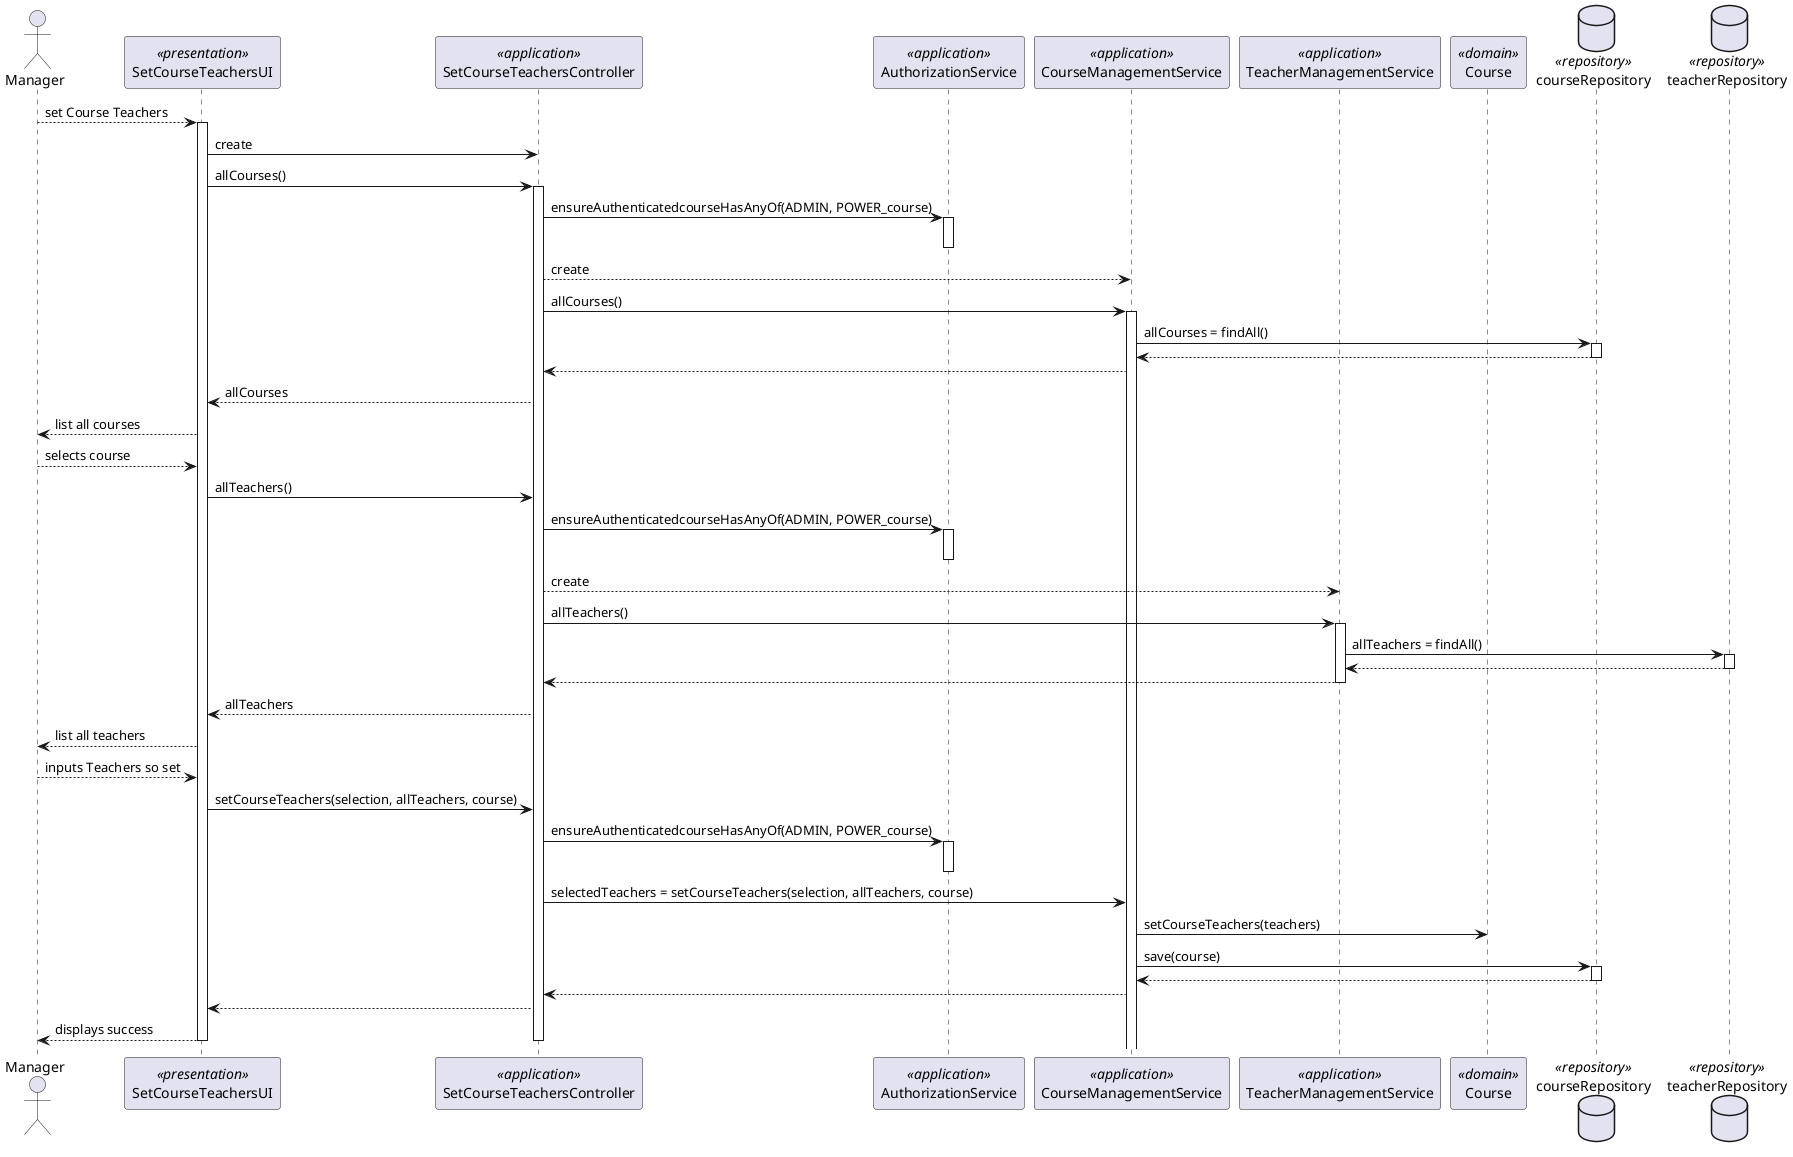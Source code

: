 @startuml
'http://plantuml.com/skinparam.html
skinparam handwritten false
skinparam packageStyle rect
skinparam defaultFontName FG Virgil
skinparam shadowing false

actor Manager as Actor
participant SetCourseTeachersUI as UI <<presentation>>
participant SetCourseTeachersController as Controller <<application>>
participant AuthorizationService  as authz <<application>>
participant CourseManagementService as courseSvc <<application>>
participant TeacherManagementService as teacherSvc <<application>>

participant Course as course <<domain>>

database courseRepository as Repository <<repository>>
database teacherRepository as Repository2 <<repository>>


Actor --> UI: set Course Teachers
activate UI
    UI -> Controller: create

    UI -> Controller: allCourses()
    activate Controller

        Controller -> authz: ensureAuthenticatedcourseHasAnyOf(ADMIN, POWER_course)
        activate authz
        deactivate authz
        Controller --> courseSvc : create


Controller -> courseSvc : allCourses()
 activate courseSvc

            courseSvc -> Repository: allCourses = findAll()
            activate Repository

            Repository --> courseSvc
            deactivate Repository
            courseSvc --> Controller
            Controller --> UI : allCourses





        UI-->Actor: list all courses

        Actor --> UI : selects course
        UI -> Controller : allTeachers()

        Controller -> authz: ensureAuthenticatedcourseHasAnyOf(ADMIN, POWER_course)
                activate authz
                deactivate authz
                 Controller --> teacherSvc : create
                         Controller -> teacherSvc : allTeachers()
                         activate teacherSvc
                         teacherSvc -> Repository2: allTeachers = findAll()
                         activate Repository2
                         Repository2 --> teacherSvc
                         deactivate Repository2
                         teacherSvc --> Controller
                         deactivate teacherSvc



          Controller --> UI : allTeachers

         UI --> Actor : list all teachers


        Actor --> UI : inputs Teachers so set
                UI -> Controller : setCourseTeachers(selection, allTeachers, course)

                Controller -> authz: ensureAuthenticatedcourseHasAnyOf(ADMIN, POWER_course)
                        activate authz
                        deactivate authz
                                 Controller -> courseSvc : selectedTeachers = setCourseTeachers(selection, allTeachers, course)
                                 courseSvc -> course : setCourseTeachers(teachers)
                                 courseSvc -> Repository: save(course)
                                 activate Repository
                                 Repository --> courseSvc
                                 deactivate Repository
                                 courseSvc --> Controller


                  Controller --> UI :


          UI --> Actor : displays success

         deactivate Controller
deactivate UI
@enduml